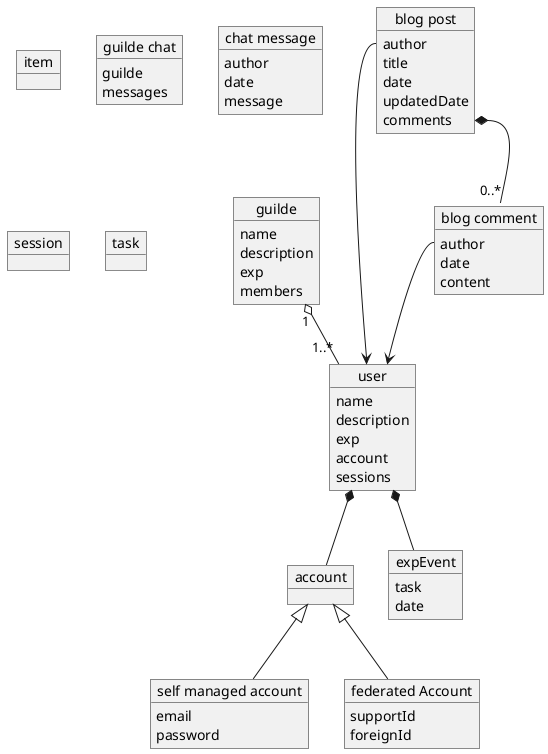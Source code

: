 @startuml "Domain Model"
Object "user" as u {
  name
  description
  exp
  account
  sessions
}

Object "account" as acc

Object "self managed account" as smacc {
  email
  password
}

Object "federated Account" as facc {
  supportId
  foreignId
}

acc <|-- smacc
acc <|-- facc


Object "expEvent" as ee {
  task
  date
}

Object item {

}

Object "guilde" as g {
  name
  description
  exp
  members
}

Object "blog post" as bp {
  author
  title
  date
  updatedDate
  comments
}

Object "blog comment" as bc {
  author
  date
  content
}

Object "guilde chat" as gc {
  guilde
  messages
}

Object "chat message" as cm {
  author
  date
  message
}

Object session

Object task

u *-- acc
u *-- ee

bp::comments *-- "0..*" bc


bc::author --> u
bp::author --> u

g "1" o-- "1..*" u

@enduml
